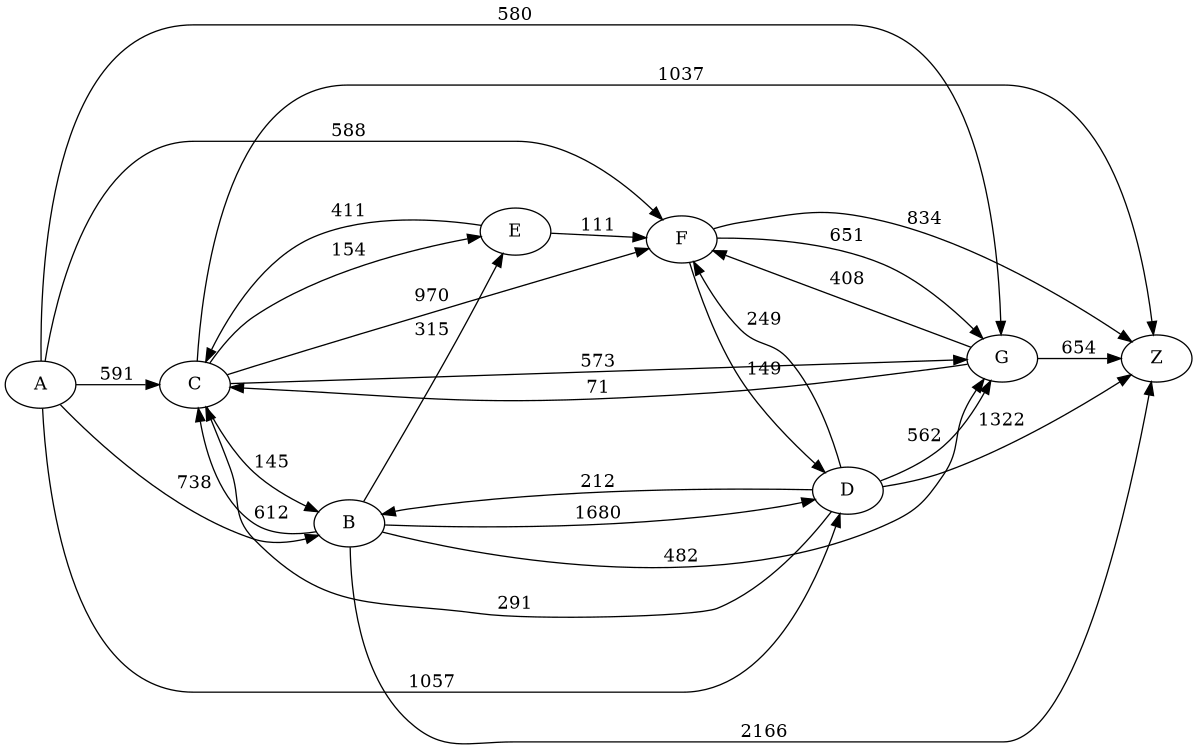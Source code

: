 digraph G {
	rankdir=LR size="8,5"
	A
	C
	A -> C [label=591]
	A
	B
	A -> B [label=738]
	A
	G
	A -> G [label=580]
	A
	F
	A -> F [label=588]
	A
	D
	A -> D [label=1057]
	C
	Z
	C -> Z [label=1037]
	C
	E
	C -> E [label=154]
	C
	G
	C -> G [label=573]
	C
	B
	C -> B [label=145]
	C
	F
	C -> F [label=970]
	B
	G
	B -> G [label=482]
	B
	Z
	B -> Z [label=2166]
	B
	C
	B -> C [label=612]
	B
	D
	B -> D [label=1680]
	B
	E
	B -> E [label=315]
	G
	C
	G -> C [label=71]
	G
	Z
	G -> Z [label=654]
	G
	F
	G -> F [label=408]
	F
	G
	F -> G [label=651]
	F
	Z
	F -> Z [label=834]
	F
	D
	F -> D [label=149]
	D
	B
	D -> B [label=212]
	D
	Z
	D -> Z [label=1322]
	D
	G
	D -> G [label=562]
	D
	C
	D -> C [label=291]
	D
	F
	D -> F [label=249]
	E
	F
	E -> F [label=111]
	E
	C
	E -> C [label=411]
}
